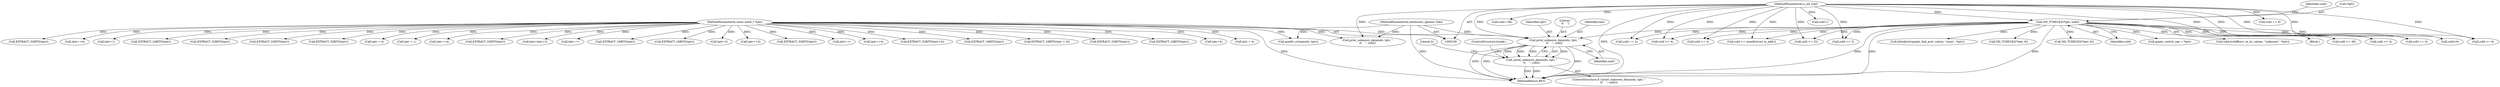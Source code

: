 digraph "0_tcpdump_5d0d76e88ee2d3236d7e032589d6f1d4ec5f7b1e@pointer" {
"1000588" [label="(Call,print_unknown_data(ndo, tptr, \"\n\t\t    \", subl))"];
"1000107" [label="(MethodParameterIn,netdissect_options *ndo)"];
"1000108" [label="(MethodParameterIn,const uint8_t *tptr)"];
"1000132" [label="(Call,ND_TCHECK2(*tptr, subl))"];
"1000110" [label="(MethodParameterIn,u_int subl)"];
"1000587" [label="(Call,!print_unknown_data(ndo, tptr, \"\n\t\t    \", subl))"];
"1000587" [label="(Call,!print_unknown_data(ndo, tptr, \"\n\t\t    \", subl))"];
"1000110" [label="(MethodParameterIn,u_int subl)"];
"1000439" [label="(Call,tptr+=4)"];
"1000462" [label="(Call,EXTRACT_32BITS(tptr))"];
"1000412" [label="(Call,gmpls_switch_cap = *tptr)"];
"1000137" [label="(Identifier,subt)"];
"1000373" [label="(Call,subl >= 6)"];
"1000396" [label="(Call,tptr++)"];
"1000212" [label="(Call,subl >= 32)"];
"1000267" [label="(Call,tok2str(diffserv_te_bc_values, \"unknown\", *tptr))"];
"1000408" [label="(Call,subl >= 36)"];
"1000591" [label="(Literal,\"\n\t\t    \")"];
"1000480" [label="(Call,tptr+=4)"];
"1000112" [label="(Block,)"];
"1000283" [label="(Call,subl-1)"];
"1000107" [label="(MethodParameterIn,netdissect_options *ndo)"];
"1000592" [label="(Identifier,subl)"];
"1000163" [label="(Call,EXTRACT_32BITS(tptr+4))"];
"1000601" [label="(MethodReturn,RET)"];
"1000344" [label="(Call,EXTRACT_16BITS(tptr))"];
"1000524" [label="(Call,EXTRACT_16BITS(tptr + 4))"];
"1000255" [label="(Call,subl == 0)"];
"1000351" [label="(Call,subl >= 2)"];
"1000577" [label="(Call,print_unknown_data(ndo, tptr, \"\n\t\t    \", subl))"];
"1000331" [label="(Call,subl == 2)"];
"1000361" [label="(Call,bittok2str(gmpls_link_prot_values, \"none\", *tptr))"];
"1000530" [label="(Call,ND_TCHECK2(*tptr, 8))"];
"1000294" [label="(Call,EXTRACT_32BITS(tptr))"];
"1000326" [label="(Call,EXTRACT_24BITS(tptr))"];
"1000187" [label="(Call,subl >= 4)"];
"1000588" [label="(Call,print_unknown_data(ndo, tptr, \"\n\t\t    \", subl))"];
"1000133" [label="(Call,*tptr)"];
"1000493" [label="(Call,ND_TCHECK2(*tptr, 6))"];
"1000164" [label="(Call,tptr+4)"];
"1000132" [label="(Call,ND_TCHECK2(*tptr, subl))"];
"1000525" [label="(Call,tptr + 4)"];
"1000318" [label="(Call,subl >= 3)"];
"1000155" [label="(Call,subl == 8)"];
"1000595" [label="(ControlStructure,break;)"];
"1000152" [label="(Call,EXTRACT_32BITS(tptr))"];
"1000248" [label="(Call,tptr+=4)"];
"1000367" [label="(Call,tptr+1)"];
"1000382" [label="(Call,EXTRACT_24BITS(tptr))"];
"1000230" [label="(Call,EXTRACT_32BITS(tptr))"];
"1000586" [label="(ControlStructure,if (!print_unknown_data(ndo, tptr, \"\n\t\t    \", subl)))"];
"1000143" [label="(Call,subl >= 4)"];
"1000594" [label="(Literal,0)"];
"1000538" [label="(Call,EXTRACT_32BITS(tptr))"];
"1000180" [label="(Call,ipaddr_string(ndo, tptr))"];
"1000501" [label="(Call,EXTRACT_32BITS(tptr))"];
"1000135" [label="(Identifier,subl)"];
"1000108" [label="(MethodParameterIn,const uint8_t *tptr)"];
"1000565" [label="(Call,tptr + 4)"];
"1000436" [label="(Call,tptr + 1)"];
"1000312" [label="(Call,tptr+=4)"];
"1000483" [label="(Call,subl-=36)"];
"1000195" [label="(Call,EXTRACT_32BITS(tptr))"];
"1000384" [label="(Call,tptr=tptr+3)"];
"1000571" [label="(Call,subl>0)"];
"1000274" [label="(Call,tptr++)"];
"1000346" [label="(Call,EXTRACT_16BITS(tptr))"];
"1000589" [label="(Identifier,ndo)"];
"1000403" [label="(Call,EXTRACT_16BITS(tptr))"];
"1000386" [label="(Call,tptr+3)"];
"1000590" [label="(Identifier,tptr)"];
"1000171" [label="(Call,subl >= sizeof(struct in_addr))"];
"1000588" -> "1000587"  [label="AST: "];
"1000588" -> "1000592"  [label="CFG: "];
"1000589" -> "1000588"  [label="AST: "];
"1000590" -> "1000588"  [label="AST: "];
"1000591" -> "1000588"  [label="AST: "];
"1000592" -> "1000588"  [label="AST: "];
"1000587" -> "1000588"  [label="CFG: "];
"1000588" -> "1000601"  [label="DDG: "];
"1000588" -> "1000601"  [label="DDG: "];
"1000588" -> "1000601"  [label="DDG: "];
"1000588" -> "1000587"  [label="DDG: "];
"1000588" -> "1000587"  [label="DDG: "];
"1000588" -> "1000587"  [label="DDG: "];
"1000588" -> "1000587"  [label="DDG: "];
"1000107" -> "1000588"  [label="DDG: "];
"1000108" -> "1000588"  [label="DDG: "];
"1000132" -> "1000588"  [label="DDG: "];
"1000110" -> "1000588"  [label="DDG: "];
"1000107" -> "1000106"  [label="AST: "];
"1000107" -> "1000601"  [label="DDG: "];
"1000107" -> "1000180"  [label="DDG: "];
"1000107" -> "1000577"  [label="DDG: "];
"1000108" -> "1000106"  [label="AST: "];
"1000108" -> "1000601"  [label="DDG: "];
"1000108" -> "1000152"  [label="DDG: "];
"1000108" -> "1000163"  [label="DDG: "];
"1000108" -> "1000164"  [label="DDG: "];
"1000108" -> "1000180"  [label="DDG: "];
"1000108" -> "1000195"  [label="DDG: "];
"1000108" -> "1000230"  [label="DDG: "];
"1000108" -> "1000248"  [label="DDG: "];
"1000108" -> "1000274"  [label="DDG: "];
"1000108" -> "1000294"  [label="DDG: "];
"1000108" -> "1000312"  [label="DDG: "];
"1000108" -> "1000326"  [label="DDG: "];
"1000108" -> "1000344"  [label="DDG: "];
"1000108" -> "1000346"  [label="DDG: "];
"1000108" -> "1000367"  [label="DDG: "];
"1000108" -> "1000382"  [label="DDG: "];
"1000108" -> "1000384"  [label="DDG: "];
"1000108" -> "1000386"  [label="DDG: "];
"1000108" -> "1000396"  [label="DDG: "];
"1000108" -> "1000403"  [label="DDG: "];
"1000108" -> "1000436"  [label="DDG: "];
"1000108" -> "1000439"  [label="DDG: "];
"1000108" -> "1000462"  [label="DDG: "];
"1000108" -> "1000480"  [label="DDG: "];
"1000108" -> "1000501"  [label="DDG: "];
"1000108" -> "1000524"  [label="DDG: "];
"1000108" -> "1000525"  [label="DDG: "];
"1000108" -> "1000538"  [label="DDG: "];
"1000108" -> "1000565"  [label="DDG: "];
"1000108" -> "1000577"  [label="DDG: "];
"1000132" -> "1000112"  [label="AST: "];
"1000132" -> "1000135"  [label="CFG: "];
"1000133" -> "1000132"  [label="AST: "];
"1000135" -> "1000132"  [label="AST: "];
"1000137" -> "1000132"  [label="CFG: "];
"1000132" -> "1000601"  [label="DDG: "];
"1000132" -> "1000601"  [label="DDG: "];
"1000132" -> "1000601"  [label="DDG: "];
"1000110" -> "1000132"  [label="DDG: "];
"1000132" -> "1000143"  [label="DDG: "];
"1000132" -> "1000171"  [label="DDG: "];
"1000132" -> "1000187"  [label="DDG: "];
"1000132" -> "1000212"  [label="DDG: "];
"1000132" -> "1000255"  [label="DDG: "];
"1000132" -> "1000267"  [label="DDG: "];
"1000132" -> "1000318"  [label="DDG: "];
"1000132" -> "1000331"  [label="DDG: "];
"1000132" -> "1000351"  [label="DDG: "];
"1000132" -> "1000361"  [label="DDG: "];
"1000132" -> "1000373"  [label="DDG: "];
"1000132" -> "1000408"  [label="DDG: "];
"1000132" -> "1000412"  [label="DDG: "];
"1000132" -> "1000493"  [label="DDG: "];
"1000132" -> "1000530"  [label="DDG: "];
"1000132" -> "1000571"  [label="DDG: "];
"1000110" -> "1000106"  [label="AST: "];
"1000110" -> "1000601"  [label="DDG: "];
"1000110" -> "1000143"  [label="DDG: "];
"1000110" -> "1000155"  [label="DDG: "];
"1000110" -> "1000171"  [label="DDG: "];
"1000110" -> "1000187"  [label="DDG: "];
"1000110" -> "1000212"  [label="DDG: "];
"1000110" -> "1000255"  [label="DDG: "];
"1000110" -> "1000283"  [label="DDG: "];
"1000110" -> "1000318"  [label="DDG: "];
"1000110" -> "1000331"  [label="DDG: "];
"1000110" -> "1000351"  [label="DDG: "];
"1000110" -> "1000373"  [label="DDG: "];
"1000110" -> "1000408"  [label="DDG: "];
"1000110" -> "1000483"  [label="DDG: "];
"1000110" -> "1000571"  [label="DDG: "];
"1000110" -> "1000577"  [label="DDG: "];
"1000587" -> "1000586"  [label="AST: "];
"1000594" -> "1000587"  [label="CFG: "];
"1000595" -> "1000587"  [label="CFG: "];
"1000587" -> "1000601"  [label="DDG: "];
"1000587" -> "1000601"  [label="DDG: "];
}
